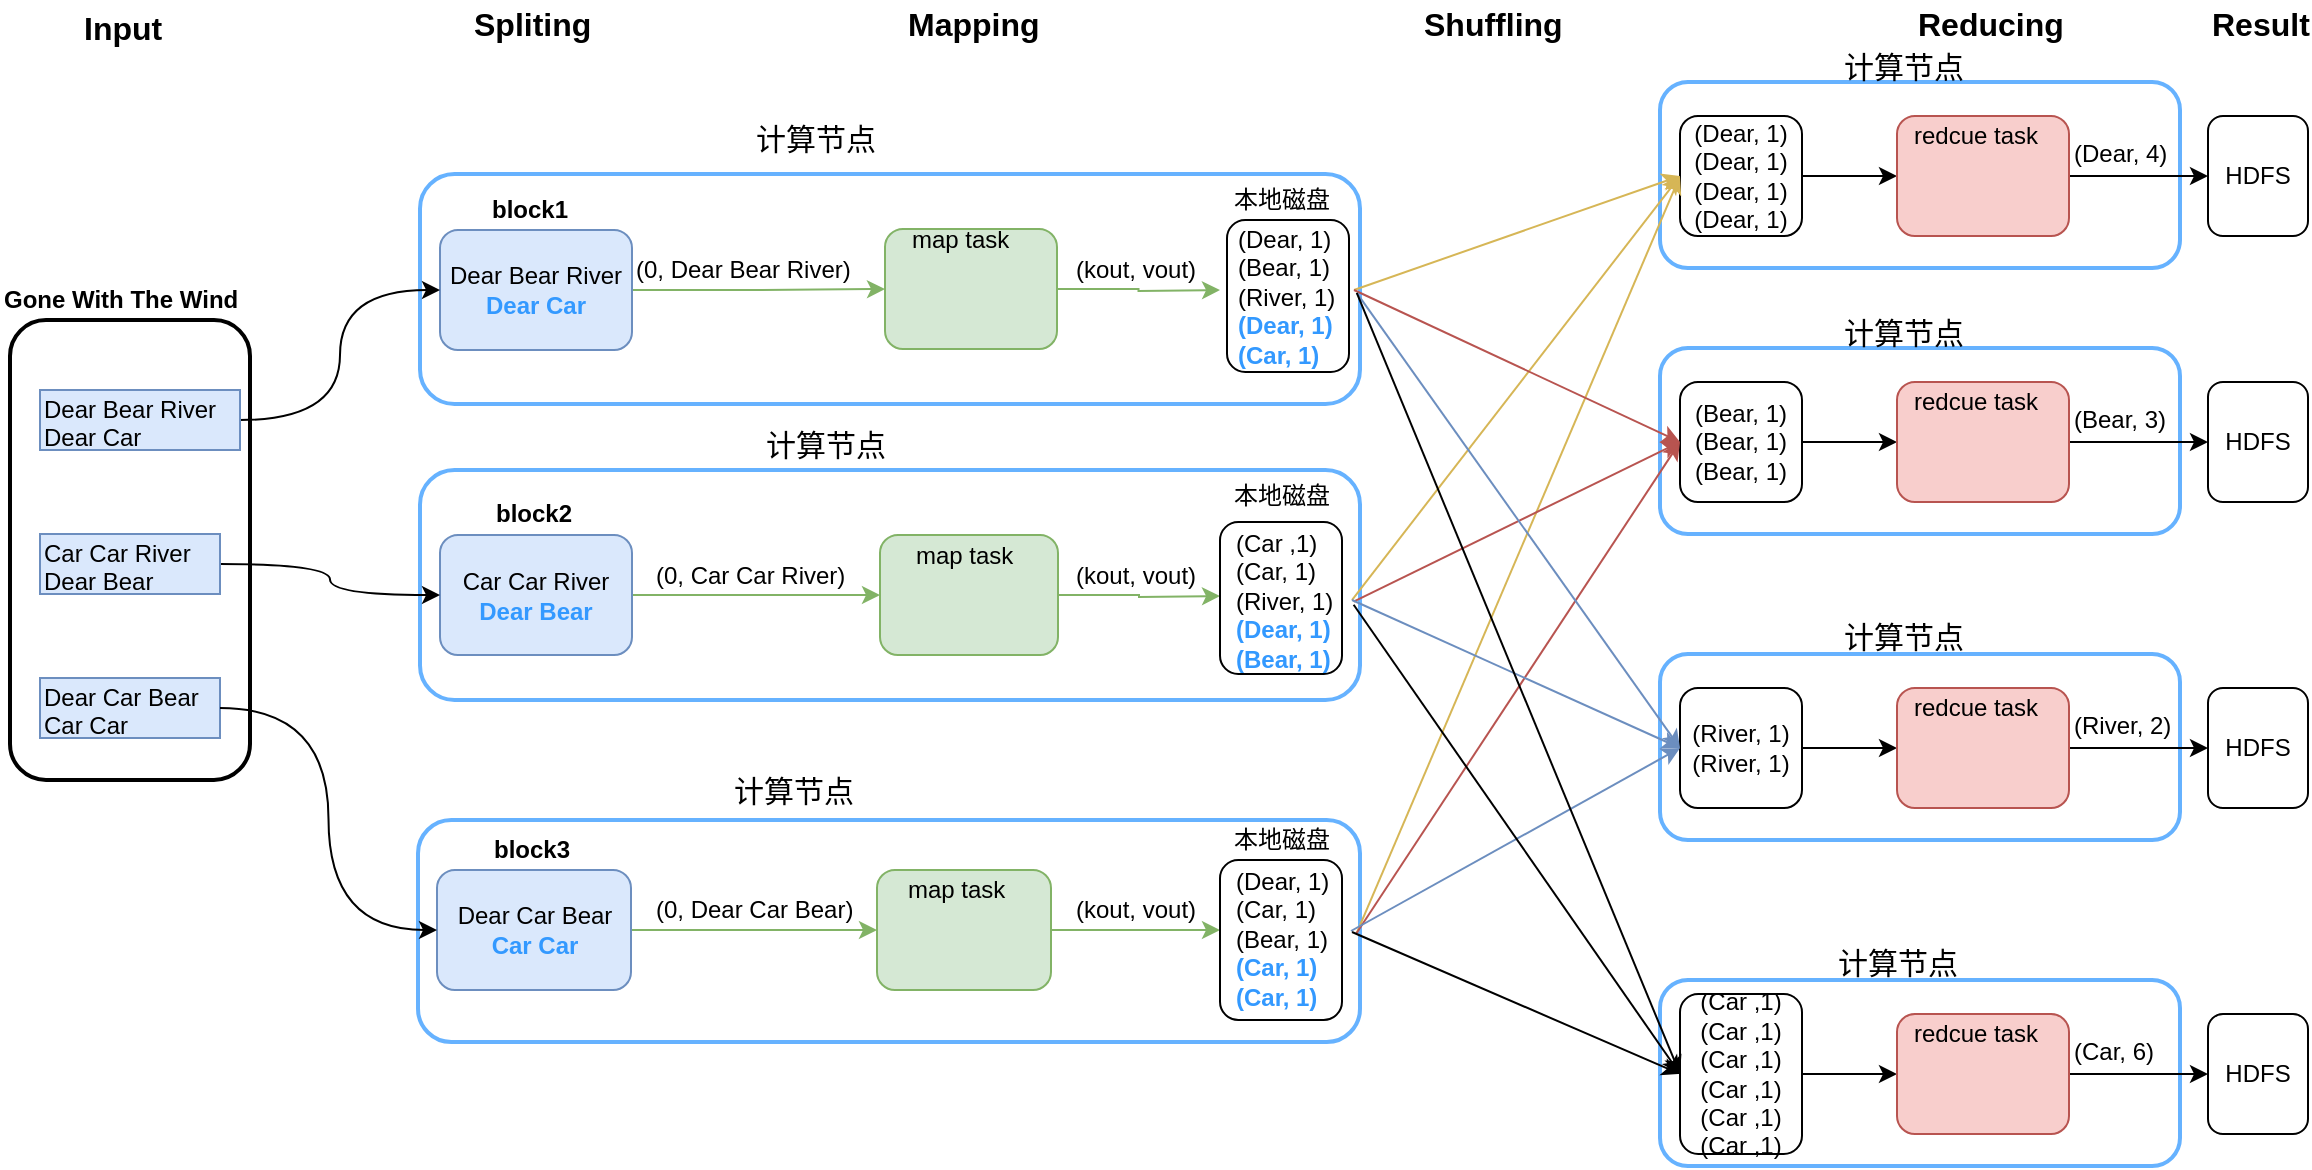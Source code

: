 <mxfile version="11.2.5" pages="1"><diagram id="QMuytCxBa-wlo1Wac1An" name="Page-1"><mxGraphModel dx="1422" dy="747" grid="1" gridSize="10" guides="1" tooltips="1" connect="1" arrows="1" fold="1" page="1" pageScale="1" pageWidth="1654" pageHeight="2336" math="0" shadow="0"><root><mxCell id="0"/><mxCell id="1" parent="0"/><mxCell id="yakgmngCOlFP5Sk84w0w-42" value="" style="rounded=1;whiteSpace=wrap;html=1;strokeWidth=2;strokeColor=#66B2FF;" parent="1" vertex="1"><mxGeometry x="860" y="81" width="260" height="93" as="geometry"/></mxCell><mxCell id="yakgmngCOlFP5Sk84w0w-40" value="" style="rounded=1;whiteSpace=wrap;html=1;strokeWidth=2;strokeColor=#66B2FF;" parent="1" vertex="1"><mxGeometry x="240" y="275" width="470" height="115" as="geometry"/></mxCell><mxCell id="yakgmngCOlFP5Sk84w0w-39" value="" style="rounded=1;whiteSpace=wrap;html=1;strokeWidth=2;strokeColor=#66B2FF;" parent="1" vertex="1"><mxGeometry x="240" y="127" width="470" height="115" as="geometry"/></mxCell><mxCell id="yakgmngCOlFP5Sk84w0w-2" value="" style="rounded=1;whiteSpace=wrap;html=1;fillColor=#d5e8d4;strokeColor=#82b366;" parent="1" vertex="1"><mxGeometry x="472.5" y="154.5" width="86" height="60" as="geometry"/></mxCell><mxCell id="yakgmngCOlFP5Sk84w0w-6" style="edgeStyle=orthogonalEdgeStyle;rounded=0;orthogonalLoop=1;jettySize=auto;html=1;exitX=1;exitY=0.5;exitDx=0;exitDy=0;entryX=0;entryY=0.5;entryDx=0;entryDy=0;fillColor=#d5e8d4;strokeColor=#82b366;" parent="1" source="yakgmngCOlFP5Sk84w0w-5" target="yakgmngCOlFP5Sk84w0w-2" edge="1"><mxGeometry relative="1" as="geometry"/></mxCell><mxCell id="yakgmngCOlFP5Sk84w0w-5" value="&lt;span&gt;Dear Bear River&lt;br&gt;&lt;/span&gt;&lt;span&gt;&lt;b&gt;&lt;font color=&quot;#3399ff&quot;&gt;Dear Car&lt;/font&gt;&lt;/b&gt;&lt;/span&gt;&lt;br&gt;" style="rounded=1;whiteSpace=wrap;html=1;fillColor=#dae8fc;strokeColor=#6c8ebf;" parent="1" vertex="1"><mxGeometry x="250" y="155" width="96" height="60" as="geometry"/></mxCell><mxCell id="yakgmngCOlFP5Sk84w0w-9" value="HDFS" style="rounded=1;whiteSpace=wrap;html=1;" parent="1" vertex="1"><mxGeometry x="1134" y="98" width="50" height="60" as="geometry"/></mxCell><mxCell id="yakgmngCOlFP5Sk84w0w-11" value="map task" style="text;html=1;resizable=0;points=[];autosize=1;align=left;verticalAlign=top;spacingTop=-4;" parent="1" vertex="1"><mxGeometry x="483.5" y="150" width="60" height="20" as="geometry"/></mxCell><mxCell id="yakgmngCOlFP5Sk84w0w-15" value="(0,&amp;nbsp;&lt;span&gt;Dear Bear River&lt;/span&gt;)" style="text;html=1;resizable=0;points=[];autosize=1;align=left;verticalAlign=top;spacingTop=-4;" parent="1" vertex="1"><mxGeometry x="346" y="165" width="120" height="20" as="geometry"/></mxCell><mxCell id="yakgmngCOlFP5Sk84w0w-19" style="edgeStyle=orthogonalEdgeStyle;rounded=0;orthogonalLoop=1;jettySize=auto;html=1;exitX=1;exitY=0.5;exitDx=0;exitDy=0;fillColor=#d5e8d4;strokeColor=#82b366;" parent="1" source="yakgmngCOlFP5Sk84w0w-20" edge="1"><mxGeometry relative="1" as="geometry"><mxPoint x="640" y="338" as="targetPoint"/></mxGeometry></mxCell><mxCell id="yakgmngCOlFP5Sk84w0w-20" value="" style="rounded=1;whiteSpace=wrap;html=1;fillColor=#d5e8d4;strokeColor=#82b366;" parent="1" vertex="1"><mxGeometry x="470" y="307.5" width="89" height="60" as="geometry"/></mxCell><mxCell id="yakgmngCOlFP5Sk84w0w-25" style="edgeStyle=orthogonalEdgeStyle;rounded=0;orthogonalLoop=1;jettySize=auto;html=1;exitX=1;exitY=0.5;exitDx=0;exitDy=0;entryX=0;entryY=0.5;entryDx=0;entryDy=0;fillColor=#d5e8d4;strokeColor=#82b366;" parent="1" source="yakgmngCOlFP5Sk84w0w-26" target="yakgmngCOlFP5Sk84w0w-20" edge="1"><mxGeometry relative="1" as="geometry"/></mxCell><mxCell id="yakgmngCOlFP5Sk84w0w-26" value="&lt;span&gt;Car Car River&lt;br&gt;&lt;/span&gt;&lt;span&gt;&lt;b&gt;&lt;font color=&quot;#3399ff&quot;&gt;Dear Bear&lt;/font&gt;&lt;/b&gt;&lt;/span&gt;&lt;br&gt;" style="rounded=1;whiteSpace=wrap;html=1;fillColor=#dae8fc;strokeColor=#6c8ebf;" parent="1" vertex="1"><mxGeometry x="250" y="307.5" width="96" height="60" as="geometry"/></mxCell><mxCell id="yakgmngCOlFP5Sk84w0w-28" value="map task" style="text;html=1;resizable=0;points=[];autosize=1;align=left;verticalAlign=top;spacingTop=-4;" parent="1" vertex="1"><mxGeometry x="485.5" y="307.5" width="60" height="20" as="geometry"/></mxCell><mxCell id="yakgmngCOlFP5Sk84w0w-30" value="(0, Car Car River)" style="text;html=1;resizable=0;points=[];autosize=1;align=left;verticalAlign=top;spacingTop=-4;" parent="1" vertex="1"><mxGeometry x="355.5" y="317.5" width="110" height="20" as="geometry"/></mxCell><mxCell id="yakgmngCOlFP5Sk84w0w-32" value="(kout, vout)" style="text;html=1;resizable=0;points=[];autosize=1;align=left;verticalAlign=top;spacingTop=-4;" parent="1" vertex="1"><mxGeometry x="565.5" y="317.5" width="80" height="20" as="geometry"/></mxCell><mxCell id="yakgmngCOlFP5Sk84w0w-43" value="" style="rounded=1;whiteSpace=wrap;html=1;strokeWidth=2;" parent="1" vertex="1"><mxGeometry x="35" y="200" width="120" height="230" as="geometry"/></mxCell><mxCell id="yakgmngCOlFP5Sk84w0w-66" value="" style="edgeStyle=orthogonalEdgeStyle;curved=1;rounded=0;orthogonalLoop=1;jettySize=auto;html=1;entryX=0;entryY=0.5;entryDx=0;entryDy=0;" parent="1" source="yakgmngCOlFP5Sk84w0w-44" target="yakgmngCOlFP5Sk84w0w-5" edge="1"><mxGeometry relative="1" as="geometry"/></mxCell><mxCell id="yakgmngCOlFP5Sk84w0w-44" value="Dear Bear River&lt;br&gt;Dear Car&lt;br&gt;" style="text;html=1;resizable=0;points=[];autosize=1;align=left;verticalAlign=top;spacingTop=-4;fillColor=#dae8fc;strokeColor=#6c8ebf;" parent="1" vertex="1"><mxGeometry x="50" y="235" width="100" height="30" as="geometry"/></mxCell><mxCell id="yakgmngCOlFP5Sk84w0w-68" value="" style="edgeStyle=orthogonalEdgeStyle;curved=1;rounded=0;orthogonalLoop=1;jettySize=auto;html=1;entryX=0;entryY=0.5;entryDx=0;entryDy=0;" parent="1" source="yakgmngCOlFP5Sk84w0w-45" target="yakgmngCOlFP5Sk84w0w-26" edge="1"><mxGeometry relative="1" as="geometry"/></mxCell><mxCell id="yakgmngCOlFP5Sk84w0w-45" value="Car Car River&lt;br&gt;Dear Bear&lt;br&gt;" style="text;html=1;resizable=0;points=[];autosize=1;align=left;verticalAlign=top;spacingTop=-4;fillColor=#dae8fc;strokeColor=#6c8ebf;" parent="1" vertex="1"><mxGeometry x="50" y="307" width="90" height="30" as="geometry"/></mxCell><mxCell id="yakgmngCOlFP5Sk84w0w-46" value="Dear Car Bear&lt;br&gt;Car Car&lt;br&gt;" style="text;html=1;resizable=0;points=[];autosize=1;align=left;verticalAlign=top;spacingTop=-4;fillColor=#dae8fc;strokeColor=#6c8ebf;" parent="1" vertex="1"><mxGeometry x="50" y="379" width="90" height="30" as="geometry"/></mxCell><mxCell id="yakgmngCOlFP5Sk84w0w-48" value="" style="rounded=1;whiteSpace=wrap;html=1;strokeWidth=2;strokeColor=#66B2FF;" parent="1" vertex="1"><mxGeometry x="239" y="450" width="471" height="111" as="geometry"/></mxCell><mxCell id="yakgmngCOlFP5Sk84w0w-49" style="edgeStyle=orthogonalEdgeStyle;rounded=0;orthogonalLoop=1;jettySize=auto;html=1;exitX=1;exitY=0.5;exitDx=0;exitDy=0;fillColor=#d5e8d4;strokeColor=#82b366;" parent="1" source="yakgmngCOlFP5Sk84w0w-50" edge="1"><mxGeometry relative="1" as="geometry"><mxPoint x="640" y="505" as="targetPoint"/></mxGeometry></mxCell><mxCell id="yakgmngCOlFP5Sk84w0w-50" value="" style="rounded=1;whiteSpace=wrap;html=1;fillColor=#d5e8d4;strokeColor=#82b366;" parent="1" vertex="1"><mxGeometry x="468.5" y="475" width="87" height="60" as="geometry"/></mxCell><mxCell id="yakgmngCOlFP5Sk84w0w-55" style="edgeStyle=orthogonalEdgeStyle;rounded=0;orthogonalLoop=1;jettySize=auto;html=1;exitX=1;exitY=0.5;exitDx=0;exitDy=0;entryX=0;entryY=0.5;entryDx=0;entryDy=0;fillColor=#d5e8d4;strokeColor=#82b366;" parent="1" source="yakgmngCOlFP5Sk84w0w-56" target="yakgmngCOlFP5Sk84w0w-50" edge="1"><mxGeometry relative="1" as="geometry"/></mxCell><mxCell id="yakgmngCOlFP5Sk84w0w-56" value="&lt;span&gt;Dear Car Bear&lt;br&gt;&lt;/span&gt;&lt;span&gt;&lt;b&gt;&lt;font color=&quot;#3399ff&quot;&gt;Car Car&lt;/font&gt;&lt;/b&gt;&lt;/span&gt;&lt;br&gt;" style="rounded=1;whiteSpace=wrap;html=1;fillColor=#dae8fc;strokeColor=#6c8ebf;" parent="1" vertex="1"><mxGeometry x="248.5" y="475" width="97" height="60" as="geometry"/></mxCell><mxCell id="yakgmngCOlFP5Sk84w0w-58" value="map task" style="text;html=1;resizable=0;points=[];autosize=1;align=left;verticalAlign=top;spacingTop=-4;" parent="1" vertex="1"><mxGeometry x="482" y="475" width="60" height="20" as="geometry"/></mxCell><mxCell id="yakgmngCOlFP5Sk84w0w-60" value="(0, Dear Car Bear)" style="text;html=1;resizable=0;points=[];autosize=1;align=left;verticalAlign=top;spacingTop=-4;" parent="1" vertex="1"><mxGeometry x="355.5" y="485" width="110" height="20" as="geometry"/></mxCell><mxCell id="yakgmngCOlFP5Sk84w0w-62" value="(kout, vout)" style="text;html=1;resizable=0;points=[];autosize=1;align=left;verticalAlign=top;spacingTop=-4;" parent="1" vertex="1"><mxGeometry x="565.5" y="485" width="80" height="20" as="geometry"/></mxCell><mxCell id="yakgmngCOlFP5Sk84w0w-64" value="&lt;b&gt;Gone With The Wind&lt;/b&gt;" style="text;html=1;resizable=0;points=[];autosize=1;align=left;verticalAlign=top;spacingTop=-4;" parent="1" vertex="1"><mxGeometry x="30" y="180" width="130" height="20" as="geometry"/></mxCell><mxCell id="yakgmngCOlFP5Sk84w0w-70" value="" style="edgeStyle=orthogonalEdgeStyle;curved=1;rounded=0;orthogonalLoop=1;jettySize=auto;html=1;entryX=0;entryY=0.5;entryDx=0;entryDy=0;" parent="1" source="yakgmngCOlFP5Sk84w0w-46" target="yakgmngCOlFP5Sk84w0w-56" edge="1"><mxGeometry relative="1" as="geometry"/></mxCell><mxCell id="yakgmngCOlFP5Sk84w0w-72" value="&lt;b style=&quot;font-size: 16px;&quot;&gt;Spliting&lt;/b&gt;" style="text;html=1;resizable=0;points=[];autosize=1;align=left;verticalAlign=top;spacingTop=-4;fontSize=16;" parent="1" vertex="1"><mxGeometry x="265" y="40" width="60" height="20" as="geometry"/></mxCell><mxCell id="yakgmngCOlFP5Sk84w0w-73" value="&lt;b style=&quot;font-size: 16px;&quot;&gt;Mapping&lt;/b&gt;&lt;br style=&quot;font-size: 16px;&quot;&gt;" style="text;html=1;resizable=0;points=[];autosize=1;align=left;verticalAlign=top;spacingTop=-4;fontSize=16;" parent="1" vertex="1"><mxGeometry x="482" y="40" width="70" height="20" as="geometry"/></mxCell><mxCell id="yakgmngCOlFP5Sk84w0w-79" value="&lt;span&gt;本地磁盘&lt;/span&gt;" style="text;html=1;resizable=0;points=[];autosize=1;align=left;verticalAlign=top;spacingTop=-4;" parent="1" vertex="1"><mxGeometry x="644.5" y="277.5" width="60" height="20" as="geometry"/></mxCell><mxCell id="yakgmngCOlFP5Sk84w0w-80" value="&lt;span&gt;本地磁盘&lt;/span&gt;" style="text;html=1;resizable=0;points=[];autosize=1;align=left;verticalAlign=top;spacingTop=-4;" parent="1" vertex="1"><mxGeometry x="644.5" y="450" width="60" height="20" as="geometry"/></mxCell><mxCell id="yakgmngCOlFP5Sk84w0w-17" value="(kout, vout)" style="text;html=1;resizable=0;points=[];autosize=1;align=left;verticalAlign=top;spacingTop=-4;" parent="1" vertex="1"><mxGeometry x="565.5" y="165" width="80" height="20" as="geometry"/></mxCell><mxCell id="yakgmngCOlFP5Sk84w0w-7" style="edgeStyle=orthogonalEdgeStyle;rounded=0;orthogonalLoop=1;jettySize=auto;html=1;exitX=1;exitY=0.5;exitDx=0;exitDy=0;fillColor=#d5e8d4;strokeColor=#82b366;" parent="1" source="yakgmngCOlFP5Sk84w0w-2" edge="1"><mxGeometry relative="1" as="geometry"><mxPoint x="640" y="185" as="targetPoint"/></mxGeometry></mxCell><mxCell id="yakgmngCOlFP5Sk84w0w-85" value="&lt;span&gt;block1&lt;/span&gt;" style="text;html=1;resizable=0;points=[];autosize=1;align=left;verticalAlign=top;spacingTop=-4;fontStyle=1" parent="1" vertex="1"><mxGeometry x="273.5" y="134.5" width="50" height="20" as="geometry"/></mxCell><mxCell id="yakgmngCOlFP5Sk84w0w-96" value="" style="rounded=1;whiteSpace=wrap;html=1;strokeWidth=1;" parent="1" vertex="1"><mxGeometry x="640" y="470" width="61" height="80" as="geometry"/></mxCell><mxCell id="yakgmngCOlFP5Sk84w0w-89" value="(Dear, 1)&lt;br&gt;(Car, 1)&lt;br&gt;(Bear, 1)&lt;br&gt;&lt;b&gt;&lt;font color=&quot;#3399ff&quot;&gt;(Car, 1)&lt;br&gt;(Car, 1)&lt;/font&gt;&lt;/b&gt;&lt;br&gt;" style="text;html=1;resizable=0;points=[];autosize=1;align=left;verticalAlign=top;spacingTop=-4;" parent="1" vertex="1"><mxGeometry x="645.5" y="470.5" width="60" height="70" as="geometry"/></mxCell><mxCell id="yakgmngCOlFP5Sk84w0w-97" value="" style="rounded=1;whiteSpace=wrap;html=1;strokeWidth=1;" parent="1" vertex="1"><mxGeometry x="640" y="301" width="61" height="76" as="geometry"/></mxCell><mxCell id="yakgmngCOlFP5Sk84w0w-86" value="(Car ,1)&lt;br&gt;(Car, 1)&lt;br&gt;(River, 1)&lt;br&gt;&lt;b&gt;&lt;font color=&quot;#3399ff&quot;&gt;(Dear, 1)&lt;br&gt;(Bear, 1)&lt;/font&gt;&lt;/b&gt;&lt;br&gt;" style="text;html=1;resizable=0;points=[];autosize=1;align=left;verticalAlign=top;spacingTop=-4;" parent="1" vertex="1"><mxGeometry x="645.5" y="302" width="60" height="70" as="geometry"/></mxCell><mxCell id="yakgmngCOlFP5Sk84w0w-98" value="" style="rounded=1;whiteSpace=wrap;html=1;strokeWidth=1;" parent="1" vertex="1"><mxGeometry x="643.5" y="150" width="61" height="76" as="geometry"/></mxCell><mxCell id="yakgmngCOlFP5Sk84w0w-82" value="(Dear, 1)&lt;br&gt;(Bear, 1)&lt;br&gt;(River, 1)&lt;br&gt;&lt;b&gt;&lt;font color=&quot;#3399ff&quot;&gt;(Dear, 1)&lt;br&gt;(Car, 1)&lt;/font&gt;&lt;/b&gt;&lt;br&gt;" style="text;html=1;resizable=0;points=[];autosize=1;align=left;verticalAlign=top;spacingTop=-4;" parent="1" vertex="1"><mxGeometry x="647" y="150" width="60" height="70" as="geometry"/></mxCell><mxCell id="yakgmngCOlFP5Sk84w0w-78" value="&lt;span&gt;本地磁盘&lt;/span&gt;" style="text;html=1;resizable=0;points=[];autosize=1;align=left;verticalAlign=top;spacingTop=-4;" parent="1" vertex="1"><mxGeometry x="644.5" y="130" width="60" height="20" as="geometry"/></mxCell><mxCell id="yakgmngCOlFP5Sk84w0w-99" value="&lt;span&gt;block3&lt;/span&gt;&lt;br&gt;" style="text;html=1;resizable=0;points=[];autosize=1;align=left;verticalAlign=top;spacingTop=-4;fontStyle=1" parent="1" vertex="1"><mxGeometry x="275" y="455" width="50" height="20" as="geometry"/></mxCell><mxCell id="yakgmngCOlFP5Sk84w0w-100" value="block2" style="text;html=1;resizable=0;points=[];autosize=1;align=left;verticalAlign=top;spacingTop=-4;fontStyle=1" parent="1" vertex="1"><mxGeometry x="276" y="287" width="50" height="20" as="geometry"/></mxCell><mxCell id="yakgmngCOlFP5Sk84w0w-143" style="edgeStyle=none;rounded=0;orthogonalLoop=1;jettySize=auto;html=1;exitX=1;exitY=0.5;exitDx=0;exitDy=0;entryX=0;entryY=0.5;entryDx=0;entryDy=0;" parent="1" source="yakgmngCOlFP5Sk84w0w-103" target="yakgmngCOlFP5Sk84w0w-104" edge="1"><mxGeometry relative="1" as="geometry"/></mxCell><mxCell id="yakgmngCOlFP5Sk84w0w-103" value="&lt;span&gt;(Dear, 1)&lt;br&gt;&lt;/span&gt;(Dear, 1)&lt;br&gt;(Dear, 1)&lt;br&gt;(Dear, 1)&lt;span&gt;&lt;br&gt;&lt;/span&gt;" style="rounded=1;whiteSpace=wrap;html=1;strokeWidth=1;" parent="1" vertex="1"><mxGeometry x="870" y="98" width="61" height="60" as="geometry"/></mxCell><mxCell id="yakgmngCOlFP5Sk84w0w-106" value="" style="edgeStyle=none;rounded=0;orthogonalLoop=1;jettySize=auto;html=1;" parent="1" source="yakgmngCOlFP5Sk84w0w-104" target="yakgmngCOlFP5Sk84w0w-9" edge="1"><mxGeometry relative="1" as="geometry"/></mxCell><mxCell id="yakgmngCOlFP5Sk84w0w-104" value="" style="rounded=1;whiteSpace=wrap;html=1;fillColor=#f8cecc;strokeColor=#b85450;" parent="1" vertex="1"><mxGeometry x="978.5" y="98" width="86" height="60" as="geometry"/></mxCell><mxCell id="yakgmngCOlFP5Sk84w0w-12" value="redcue task" style="text;html=1;resizable=0;points=[];autosize=1;align=left;verticalAlign=top;spacingTop=-4;" parent="1" vertex="1"><mxGeometry x="984.5" y="98" width="80" height="20" as="geometry"/></mxCell><mxCell id="yakgmngCOlFP5Sk84w0w-107" value="(Dear, 4)" style="text;html=1;resizable=0;points=[];autosize=1;align=left;verticalAlign=top;spacingTop=-4;" parent="1" vertex="1"><mxGeometry x="1064.5" y="107" width="60" height="20" as="geometry"/></mxCell><mxCell id="yakgmngCOlFP5Sk84w0w-113" value="" style="rounded=1;whiteSpace=wrap;html=1;strokeWidth=2;strokeColor=#66B2FF;" parent="1" vertex="1"><mxGeometry x="860" y="214" width="260" height="93" as="geometry"/></mxCell><mxCell id="yakgmngCOlFP5Sk84w0w-114" value="HDFS" style="rounded=1;whiteSpace=wrap;html=1;" parent="1" vertex="1"><mxGeometry x="1134" y="231" width="50" height="60" as="geometry"/></mxCell><mxCell id="yakgmngCOlFP5Sk84w0w-144" style="edgeStyle=none;rounded=0;orthogonalLoop=1;jettySize=auto;html=1;exitX=1;exitY=0.5;exitDx=0;exitDy=0;entryX=0;entryY=0.5;entryDx=0;entryDy=0;" parent="1" source="yakgmngCOlFP5Sk84w0w-117" target="yakgmngCOlFP5Sk84w0w-119" edge="1"><mxGeometry relative="1" as="geometry"/></mxCell><mxCell id="yakgmngCOlFP5Sk84w0w-117" value="&lt;span&gt;(Bear, 1)&lt;br&gt;&lt;/span&gt;(Bear, 1)&lt;br&gt;(Bear, 1)&lt;span&gt;&lt;br&gt;&lt;/span&gt;" style="rounded=1;whiteSpace=wrap;html=1;strokeWidth=1;" parent="1" vertex="1"><mxGeometry x="870" y="231" width="61" height="60" as="geometry"/></mxCell><mxCell id="yakgmngCOlFP5Sk84w0w-118" value="" style="edgeStyle=none;rounded=0;orthogonalLoop=1;jettySize=auto;html=1;" parent="1" source="yakgmngCOlFP5Sk84w0w-119" target="yakgmngCOlFP5Sk84w0w-114" edge="1"><mxGeometry relative="1" as="geometry"/></mxCell><mxCell id="yakgmngCOlFP5Sk84w0w-119" value="" style="rounded=1;whiteSpace=wrap;html=1;fillColor=#f8cecc;strokeColor=#b85450;" parent="1" vertex="1"><mxGeometry x="978.5" y="231" width="86" height="60" as="geometry"/></mxCell><mxCell id="yakgmngCOlFP5Sk84w0w-120" value="redcue task" style="text;html=1;resizable=0;points=[];autosize=1;align=left;verticalAlign=top;spacingTop=-4;" parent="1" vertex="1"><mxGeometry x="984.5" y="231" width="80" height="20" as="geometry"/></mxCell><mxCell id="yakgmngCOlFP5Sk84w0w-121" value="(Bear, 3)" style="text;html=1;resizable=0;points=[];autosize=1;align=left;verticalAlign=top;spacingTop=-4;" parent="1" vertex="1"><mxGeometry x="1064.5" y="240" width="60" height="20" as="geometry"/></mxCell><mxCell id="yakgmngCOlFP5Sk84w0w-122" value="" style="rounded=1;whiteSpace=wrap;html=1;strokeWidth=2;strokeColor=#66B2FF;" parent="1" vertex="1"><mxGeometry x="860" y="367" width="260" height="93" as="geometry"/></mxCell><mxCell id="yakgmngCOlFP5Sk84w0w-123" value="HDFS" style="rounded=1;whiteSpace=wrap;html=1;" parent="1" vertex="1"><mxGeometry x="1134" y="384" width="50" height="60" as="geometry"/></mxCell><mxCell id="yakgmngCOlFP5Sk84w0w-145" style="edgeStyle=none;rounded=0;orthogonalLoop=1;jettySize=auto;html=1;exitX=1;exitY=0.5;exitDx=0;exitDy=0;entryX=0;entryY=0.5;entryDx=0;entryDy=0;" parent="1" source="yakgmngCOlFP5Sk84w0w-126" target="yakgmngCOlFP5Sk84w0w-128" edge="1"><mxGeometry relative="1" as="geometry"/></mxCell><mxCell id="yakgmngCOlFP5Sk84w0w-126" value="&lt;span&gt;(River, 1)&lt;br&gt;&lt;/span&gt;(River, 1)&lt;span&gt;&lt;br&gt;&lt;/span&gt;" style="rounded=1;whiteSpace=wrap;html=1;strokeWidth=1;" parent="1" vertex="1"><mxGeometry x="870" y="384" width="61" height="60" as="geometry"/></mxCell><mxCell id="yakgmngCOlFP5Sk84w0w-127" value="" style="edgeStyle=none;rounded=0;orthogonalLoop=1;jettySize=auto;html=1;" parent="1" source="yakgmngCOlFP5Sk84w0w-128" target="yakgmngCOlFP5Sk84w0w-123" edge="1"><mxGeometry relative="1" as="geometry"/></mxCell><mxCell id="yakgmngCOlFP5Sk84w0w-128" value="" style="rounded=1;whiteSpace=wrap;html=1;fillColor=#f8cecc;strokeColor=#b85450;" parent="1" vertex="1"><mxGeometry x="978.5" y="384" width="86" height="60" as="geometry"/></mxCell><mxCell id="yakgmngCOlFP5Sk84w0w-129" value="redcue task" style="text;html=1;resizable=0;points=[];autosize=1;align=left;verticalAlign=top;spacingTop=-4;" parent="1" vertex="1"><mxGeometry x="984.5" y="384" width="80" height="20" as="geometry"/></mxCell><mxCell id="yakgmngCOlFP5Sk84w0w-130" value="(River, 2)" style="text;html=1;resizable=0;points=[];autosize=1;align=left;verticalAlign=top;spacingTop=-4;" parent="1" vertex="1"><mxGeometry x="1064.5" y="393" width="60" height="20" as="geometry"/></mxCell><mxCell id="yakgmngCOlFP5Sk84w0w-131" value="" style="rounded=1;whiteSpace=wrap;html=1;strokeWidth=2;strokeColor=#66B2FF;" parent="1" vertex="1"><mxGeometry x="860" y="530" width="260" height="93" as="geometry"/></mxCell><mxCell id="yakgmngCOlFP5Sk84w0w-132" value="HDFS" style="rounded=1;whiteSpace=wrap;html=1;" parent="1" vertex="1"><mxGeometry x="1134" y="547" width="50" height="60" as="geometry"/></mxCell><mxCell id="yakgmngCOlFP5Sk84w0w-146" style="edgeStyle=none;rounded=0;orthogonalLoop=1;jettySize=auto;html=1;exitX=1;exitY=0.5;exitDx=0;exitDy=0;entryX=0;entryY=0.5;entryDx=0;entryDy=0;" parent="1" source="yakgmngCOlFP5Sk84w0w-135" target="yakgmngCOlFP5Sk84w0w-137" edge="1"><mxGeometry relative="1" as="geometry"/></mxCell><mxCell id="yakgmngCOlFP5Sk84w0w-135" value="&lt;span&gt;(Car ,1)&lt;br&gt;&lt;/span&gt;(Car ,1)&lt;br&gt;(Car ,1)&lt;br&gt;(Car ,1)&lt;br&gt;(Car ,1)&lt;br&gt;(Car ,1)&lt;span&gt;&lt;br&gt;&lt;/span&gt;" style="rounded=1;whiteSpace=wrap;html=1;strokeWidth=1;" parent="1" vertex="1"><mxGeometry x="870" y="537" width="61" height="80" as="geometry"/></mxCell><mxCell id="yakgmngCOlFP5Sk84w0w-136" value="" style="edgeStyle=none;rounded=0;orthogonalLoop=1;jettySize=auto;html=1;" parent="1" source="yakgmngCOlFP5Sk84w0w-137" target="yakgmngCOlFP5Sk84w0w-132" edge="1"><mxGeometry relative="1" as="geometry"/></mxCell><mxCell id="yakgmngCOlFP5Sk84w0w-137" value="" style="rounded=1;whiteSpace=wrap;html=1;fillColor=#f8cecc;strokeColor=#b85450;" parent="1" vertex="1"><mxGeometry x="978.5" y="547" width="86" height="60" as="geometry"/></mxCell><mxCell id="yakgmngCOlFP5Sk84w0w-138" value="redcue task" style="text;html=1;resizable=0;points=[];autosize=1;align=left;verticalAlign=top;spacingTop=-4;" parent="1" vertex="1"><mxGeometry x="984.5" y="547" width="80" height="20" as="geometry"/></mxCell><mxCell id="yakgmngCOlFP5Sk84w0w-139" value="(Car, 6)" style="text;html=1;resizable=0;points=[];autosize=1;align=left;verticalAlign=top;spacingTop=-4;" parent="1" vertex="1"><mxGeometry x="1064.5" y="556" width="60" height="20" as="geometry"/></mxCell><mxCell id="yakgmngCOlFP5Sk84w0w-156" style="edgeStyle=none;rounded=0;orthogonalLoop=1;jettySize=auto;html=1;entryX=0;entryY=0.5;entryDx=0;entryDy=0;exitX=1.048;exitY=0.513;exitDx=0;exitDy=0;exitPerimeter=0;fillColor=#fff2cc;strokeColor=#d6b656;gradientColor=#ffd966;" parent="1" source="yakgmngCOlFP5Sk84w0w-89" target="yakgmngCOlFP5Sk84w0w-103" edge="1"><mxGeometry relative="1" as="geometry"/></mxCell><mxCell id="yakgmngCOlFP5Sk84w0w-157" style="edgeStyle=none;rounded=0;orthogonalLoop=1;jettySize=auto;html=1;entryX=0;entryY=0.5;entryDx=0;entryDy=0;fillColor=#f8cecc;strokeColor=#b85450;" parent="1" target="yakgmngCOlFP5Sk84w0w-117" edge="1"><mxGeometry relative="1" as="geometry"><mxPoint x="708" y="507" as="sourcePoint"/></mxGeometry></mxCell><mxCell id="yakgmngCOlFP5Sk84w0w-158" style="edgeStyle=none;rounded=0;orthogonalLoop=1;jettySize=auto;html=1;entryX=0;entryY=0.5;entryDx=0;entryDy=0;exitX=1;exitY=0.5;exitDx=0;exitDy=0;exitPerimeter=0;fillColor=#dae8fc;strokeColor=#6c8ebf;" parent="1" source="yakgmngCOlFP5Sk84w0w-89" target="yakgmngCOlFP5Sk84w0w-126" edge="1"><mxGeometry relative="1" as="geometry"/></mxCell><mxCell id="yakgmngCOlFP5Sk84w0w-159" style="edgeStyle=none;rounded=0;orthogonalLoop=1;jettySize=auto;html=1;entryX=0;entryY=0.5;entryDx=0;entryDy=0;" parent="1" target="yakgmngCOlFP5Sk84w0w-135" edge="1"><mxGeometry relative="1" as="geometry"><mxPoint x="706" y="506" as="sourcePoint"/></mxGeometry></mxCell><mxCell id="yakgmngCOlFP5Sk84w0w-152" style="edgeStyle=none;rounded=0;orthogonalLoop=1;jettySize=auto;html=1;entryX=0;entryY=0.5;entryDx=0;entryDy=0;exitX=1.008;exitY=0.543;exitDx=0;exitDy=0;exitPerimeter=0;fillColor=#fff2cc;strokeColor=#d6b656;gradientColor=#ffd966;" parent="1" source="yakgmngCOlFP5Sk84w0w-86" target="yakgmngCOlFP5Sk84w0w-103" edge="1"><mxGeometry relative="1" as="geometry"/></mxCell><mxCell id="yakgmngCOlFP5Sk84w0w-153" style="edgeStyle=none;rounded=0;orthogonalLoop=1;jettySize=auto;html=1;entryX=0;entryY=0.5;entryDx=0;entryDy=0;exitX=1.022;exitY=0.554;exitDx=0;exitDy=0;exitPerimeter=0;fillColor=#f8cecc;strokeColor=#b85450;" parent="1" source="yakgmngCOlFP5Sk84w0w-86" target="yakgmngCOlFP5Sk84w0w-117" edge="1"><mxGeometry relative="1" as="geometry"/></mxCell><mxCell id="yakgmngCOlFP5Sk84w0w-154" style="edgeStyle=none;rounded=0;orthogonalLoop=1;jettySize=auto;html=1;entryX=0;entryY=0.5;entryDx=0;entryDy=0;fillColor=#dae8fc;strokeColor=#6c8ebf;" parent="1" target="yakgmngCOlFP5Sk84w0w-126" edge="1"><mxGeometry relative="1" as="geometry"><mxPoint x="706" y="340" as="sourcePoint"/></mxGeometry></mxCell><mxCell id="yakgmngCOlFP5Sk84w0w-155" style="edgeStyle=none;rounded=0;orthogonalLoop=1;jettySize=auto;html=1;entryX=0;entryY=0.5;entryDx=0;entryDy=0;exitX=1.022;exitY=0.577;exitDx=0;exitDy=0;exitPerimeter=0;" parent="1" source="yakgmngCOlFP5Sk84w0w-86" target="yakgmngCOlFP5Sk84w0w-135" edge="1"><mxGeometry relative="1" as="geometry"/></mxCell><mxCell id="yakgmngCOlFP5Sk84w0w-140" style="edgeStyle=none;rounded=0;orthogonalLoop=1;jettySize=auto;html=1;entryX=0;entryY=0.5;entryDx=0;entryDy=0;exitX=1;exitY=0.5;exitDx=0;exitDy=0;exitPerimeter=0;fillColor=#fff2cc;strokeColor=#d6b656;gradientColor=#ffd966;" parent="1" source="yakgmngCOlFP5Sk84w0w-82" target="yakgmngCOlFP5Sk84w0w-103" edge="1"><mxGeometry relative="1" as="geometry"/></mxCell><mxCell id="yakgmngCOlFP5Sk84w0w-147" style="edgeStyle=none;rounded=0;orthogonalLoop=1;jettySize=auto;html=1;entryX=0;entryY=0.5;entryDx=0;entryDy=0;fillColor=#f8cecc;strokeColor=#b85450;" parent="1" target="yakgmngCOlFP5Sk84w0w-117" edge="1"><mxGeometry relative="1" as="geometry"><mxPoint x="707" y="185" as="sourcePoint"/></mxGeometry></mxCell><mxCell id="yakgmngCOlFP5Sk84w0w-148" style="edgeStyle=none;rounded=0;orthogonalLoop=1;jettySize=auto;html=1;entryX=0;entryY=0.5;entryDx=0;entryDy=0;exitX=1.023;exitY=0.52;exitDx=0;exitDy=0;exitPerimeter=0;fillColor=#dae8fc;strokeColor=#6c8ebf;" parent="1" source="yakgmngCOlFP5Sk84w0w-82" target="yakgmngCOlFP5Sk84w0w-126" edge="1"><mxGeometry relative="1" as="geometry"/></mxCell><mxCell id="yakgmngCOlFP5Sk84w0w-151" style="edgeStyle=none;rounded=0;orthogonalLoop=1;jettySize=auto;html=1;entryX=0;entryY=0.5;entryDx=0;entryDy=0;exitX=1.023;exitY=0.52;exitDx=0;exitDy=0;exitPerimeter=0;" parent="1" source="yakgmngCOlFP5Sk84w0w-82" target="yakgmngCOlFP5Sk84w0w-135" edge="1"><mxGeometry relative="1" as="geometry"/></mxCell><mxCell id="yakgmngCOlFP5Sk84w0w-160" value="&lt;b style=&quot;font-size: 16px;&quot;&gt;Input&lt;/b&gt;" style="text;html=1;resizable=0;points=[];autosize=1;align=left;verticalAlign=top;spacingTop=-4;fontSize=16;" parent="1" vertex="1"><mxGeometry x="70" y="42" width="50" height="20" as="geometry"/></mxCell><mxCell id="yakgmngCOlFP5Sk84w0w-161" value="&lt;b style=&quot;font-size: 16px;&quot;&gt;Shuffling&lt;/b&gt;&lt;br style=&quot;font-size: 16px;&quot;&gt;" style="text;html=1;resizable=0;points=[];autosize=1;align=left;verticalAlign=top;spacingTop=-4;fontSize=16;" parent="1" vertex="1"><mxGeometry x="740" y="40" width="70" height="20" as="geometry"/></mxCell><mxCell id="yakgmngCOlFP5Sk84w0w-162" value="&lt;b style=&quot;font-size: 16px;&quot;&gt;Reducing&lt;/b&gt;&lt;br style=&quot;font-size: 16px;&quot;&gt;" style="text;html=1;resizable=0;points=[];autosize=1;align=left;verticalAlign=top;spacingTop=-4;fontSize=16;" parent="1" vertex="1"><mxGeometry x="986.5" y="40" width="70" height="20" as="geometry"/></mxCell><mxCell id="yakgmngCOlFP5Sk84w0w-163" value="&lt;b style=&quot;font-size: 16px;&quot;&gt;Result&lt;/b&gt;&lt;br style=&quot;font-size: 16px;&quot;&gt;" style="text;html=1;resizable=0;points=[];autosize=1;align=left;verticalAlign=top;spacingTop=-4;fontSize=16;" parent="1" vertex="1"><mxGeometry x="1134" y="40" width="50" height="20" as="geometry"/></mxCell><mxCell id="wjaQ0pkpxbN8vKE7U2oo-1" value="&lt;font style=&quot;font-size: 15px&quot;&gt;计算节点&lt;/font&gt;" style="text;html=1;resizable=0;points=[];autosize=1;align=left;verticalAlign=top;spacingTop=-4;fontSize=11;" vertex="1" parent="1"><mxGeometry x="946.5" y="510" width="80" height="20" as="geometry"/></mxCell><mxCell id="wjaQ0pkpxbN8vKE7U2oo-2" value="&lt;font style=&quot;font-size: 15px&quot;&gt;计算节点&lt;/font&gt;" style="text;html=1;resizable=0;points=[];autosize=1;align=left;verticalAlign=top;spacingTop=-4;fontSize=11;" vertex="1" parent="1"><mxGeometry x="405.5" y="98" width="80" height="20" as="geometry"/></mxCell><mxCell id="wjaQ0pkpxbN8vKE7U2oo-3" value="&lt;font style=&quot;font-size: 15px&quot;&gt;计算节点&lt;/font&gt;" style="text;html=1;resizable=0;points=[];autosize=1;align=left;verticalAlign=top;spacingTop=-4;fontSize=11;" vertex="1" parent="1"><mxGeometry x="410.5" y="251" width="80" height="20" as="geometry"/></mxCell><mxCell id="wjaQ0pkpxbN8vKE7U2oo-4" value="&lt;font style=&quot;font-size: 15px&quot;&gt;计算节点&lt;/font&gt;" style="text;html=1;resizable=0;points=[];autosize=1;align=left;verticalAlign=top;spacingTop=-4;fontSize=11;" vertex="1" parent="1"><mxGeometry x="394.5" y="424" width="80" height="20" as="geometry"/></mxCell><mxCell id="wjaQ0pkpxbN8vKE7U2oo-5" value="&lt;font style=&quot;font-size: 15px&quot;&gt;计算节点&lt;/font&gt;" style="text;html=1;resizable=0;points=[];autosize=1;align=left;verticalAlign=top;spacingTop=-4;fontSize=11;" vertex="1" parent="1"><mxGeometry x="950" y="347" width="80" height="20" as="geometry"/></mxCell><mxCell id="wjaQ0pkpxbN8vKE7U2oo-6" value="&lt;font style=&quot;font-size: 15px&quot;&gt;计算节点&lt;/font&gt;" style="text;html=1;resizable=0;points=[];autosize=1;align=left;verticalAlign=top;spacingTop=-4;fontSize=11;" vertex="1" parent="1"><mxGeometry x="950" y="195" width="80" height="20" as="geometry"/></mxCell><mxCell id="wjaQ0pkpxbN8vKE7U2oo-7" value="&lt;font style=&quot;font-size: 15px&quot;&gt;计算节点&lt;/font&gt;" style="text;html=1;resizable=0;points=[];autosize=1;align=left;verticalAlign=top;spacingTop=-4;fontSize=11;" vertex="1" parent="1"><mxGeometry x="950" y="62" width="80" height="20" as="geometry"/></mxCell></root></mxGraphModel></diagram></mxfile>